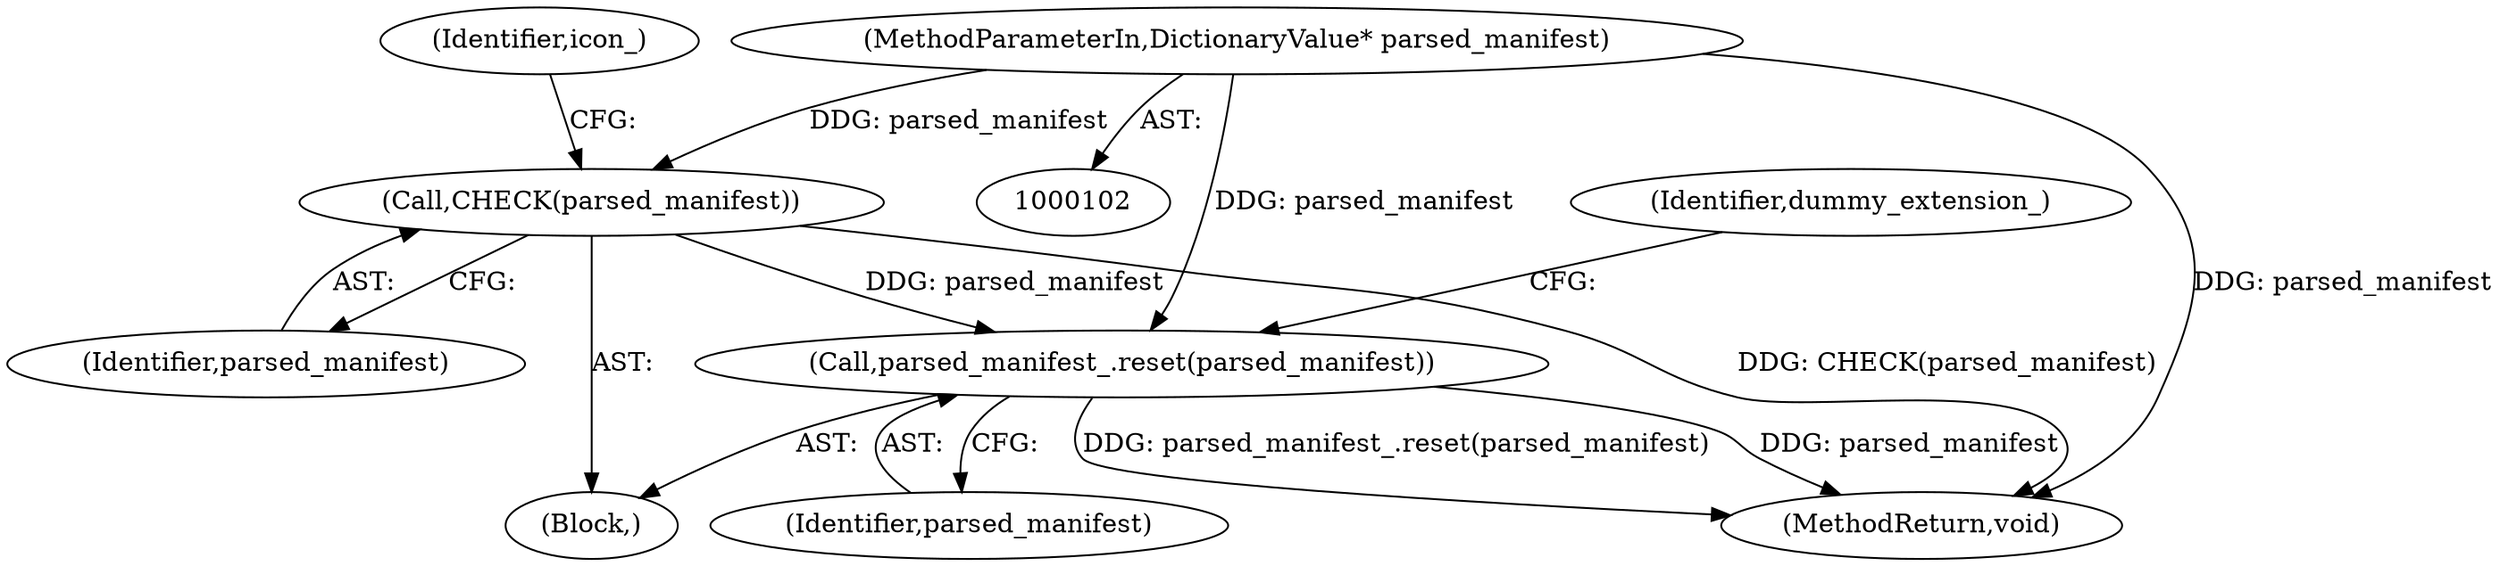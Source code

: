 digraph "0_Chrome_9eb1fd426a04adac0906c81ed88f1089969702ba@pointer" {
"1000104" [label="(MethodParameterIn,DictionaryValue* parsed_manifest)"];
"1000106" [label="(Call,CHECK(parsed_manifest))"];
"1000111" [label="(Call,parsed_manifest_.reset(parsed_manifest))"];
"1000104" [label="(MethodParameterIn,DictionaryValue* parsed_manifest)"];
"1000107" [label="(Identifier,parsed_manifest)"];
"1000111" [label="(Call,parsed_manifest_.reset(parsed_manifest))"];
"1000109" [label="(Identifier,icon_)"];
"1000105" [label="(Block,)"];
"1000106" [label="(Call,CHECK(parsed_manifest))"];
"1000115" [label="(Identifier,dummy_extension_)"];
"1000112" [label="(Identifier,parsed_manifest)"];
"1000162" [label="(MethodReturn,void)"];
"1000104" -> "1000102"  [label="AST: "];
"1000104" -> "1000162"  [label="DDG: parsed_manifest"];
"1000104" -> "1000106"  [label="DDG: parsed_manifest"];
"1000104" -> "1000111"  [label="DDG: parsed_manifest"];
"1000106" -> "1000105"  [label="AST: "];
"1000106" -> "1000107"  [label="CFG: "];
"1000107" -> "1000106"  [label="AST: "];
"1000109" -> "1000106"  [label="CFG: "];
"1000106" -> "1000162"  [label="DDG: CHECK(parsed_manifest)"];
"1000106" -> "1000111"  [label="DDG: parsed_manifest"];
"1000111" -> "1000105"  [label="AST: "];
"1000111" -> "1000112"  [label="CFG: "];
"1000112" -> "1000111"  [label="AST: "];
"1000115" -> "1000111"  [label="CFG: "];
"1000111" -> "1000162"  [label="DDG: parsed_manifest"];
"1000111" -> "1000162"  [label="DDG: parsed_manifest_.reset(parsed_manifest)"];
}
